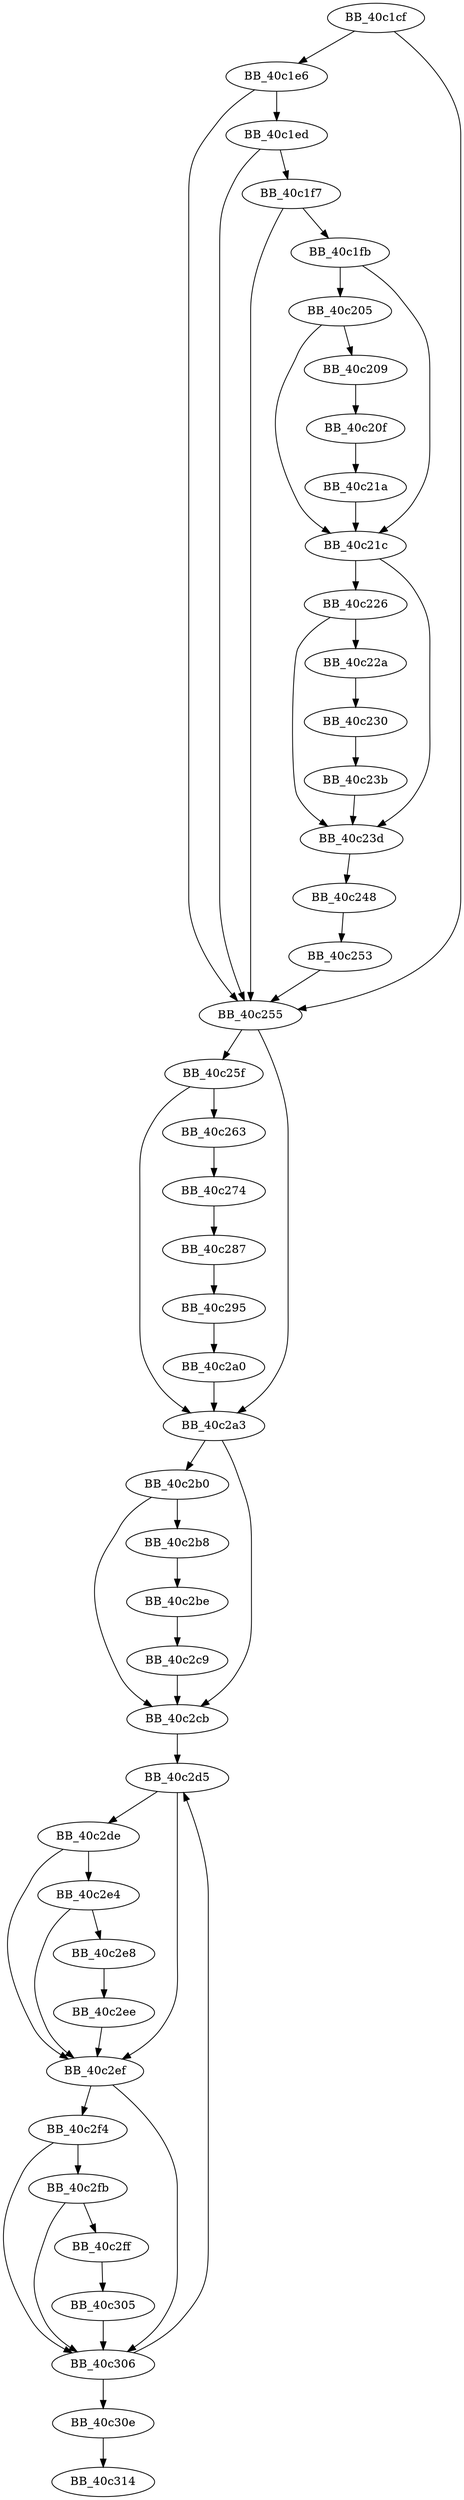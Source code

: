 DiGraph ___freetlocinfo{
BB_40c1cf->BB_40c1e6
BB_40c1cf->BB_40c255
BB_40c1e6->BB_40c1ed
BB_40c1e6->BB_40c255
BB_40c1ed->BB_40c1f7
BB_40c1ed->BB_40c255
BB_40c1f7->BB_40c1fb
BB_40c1f7->BB_40c255
BB_40c1fb->BB_40c205
BB_40c1fb->BB_40c21c
BB_40c205->BB_40c209
BB_40c205->BB_40c21c
BB_40c209->BB_40c20f
BB_40c20f->BB_40c21a
BB_40c21a->BB_40c21c
BB_40c21c->BB_40c226
BB_40c21c->BB_40c23d
BB_40c226->BB_40c22a
BB_40c226->BB_40c23d
BB_40c22a->BB_40c230
BB_40c230->BB_40c23b
BB_40c23b->BB_40c23d
BB_40c23d->BB_40c248
BB_40c248->BB_40c253
BB_40c253->BB_40c255
BB_40c255->BB_40c25f
BB_40c255->BB_40c2a3
BB_40c25f->BB_40c263
BB_40c25f->BB_40c2a3
BB_40c263->BB_40c274
BB_40c274->BB_40c287
BB_40c287->BB_40c295
BB_40c295->BB_40c2a0
BB_40c2a0->BB_40c2a3
BB_40c2a3->BB_40c2b0
BB_40c2a3->BB_40c2cb
BB_40c2b0->BB_40c2b8
BB_40c2b0->BB_40c2cb
BB_40c2b8->BB_40c2be
BB_40c2be->BB_40c2c9
BB_40c2c9->BB_40c2cb
BB_40c2cb->BB_40c2d5
BB_40c2d5->BB_40c2de
BB_40c2d5->BB_40c2ef
BB_40c2de->BB_40c2e4
BB_40c2de->BB_40c2ef
BB_40c2e4->BB_40c2e8
BB_40c2e4->BB_40c2ef
BB_40c2e8->BB_40c2ee
BB_40c2ee->BB_40c2ef
BB_40c2ef->BB_40c2f4
BB_40c2ef->BB_40c306
BB_40c2f4->BB_40c2fb
BB_40c2f4->BB_40c306
BB_40c2fb->BB_40c2ff
BB_40c2fb->BB_40c306
BB_40c2ff->BB_40c305
BB_40c305->BB_40c306
BB_40c306->BB_40c2d5
BB_40c306->BB_40c30e
BB_40c30e->BB_40c314
}
